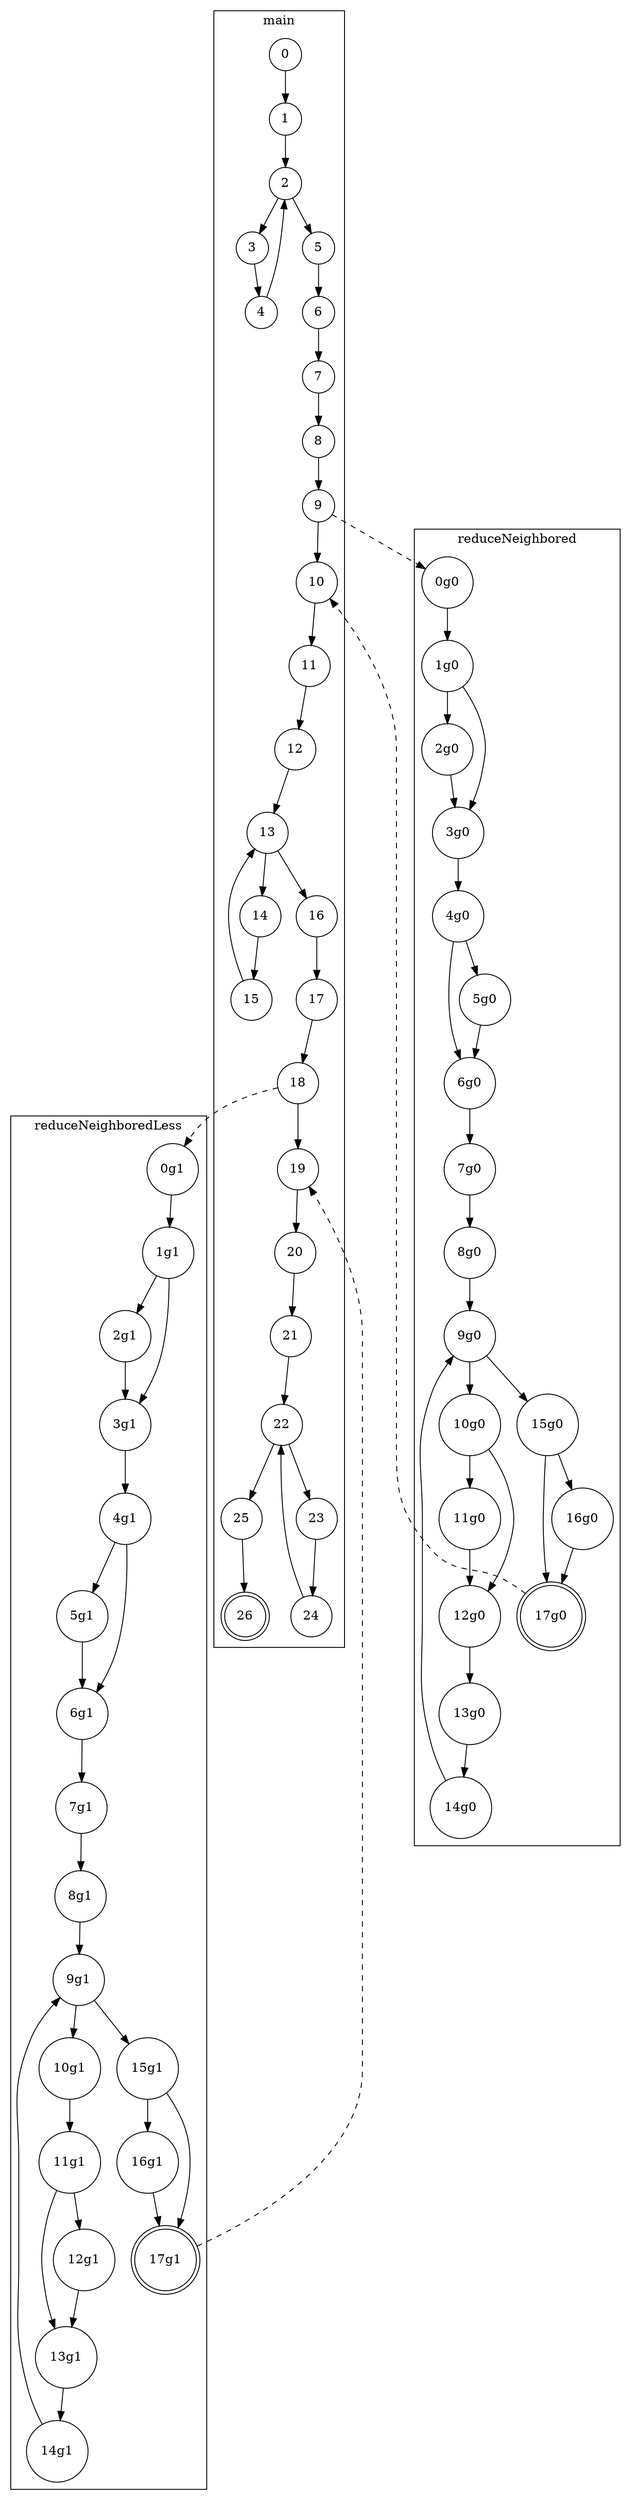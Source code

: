 digraph CFG{
	subgraph cluster_0{
		node [shape = doublecircle] "26";
		node [shape = circle];
		label = "main";
		color=black
		"0" -> "1"; /*beforeloop*/
		"1" -> "2"; /*loop*/
		"2" -> "3"; /*exprStmt*/
		"3" -> "4"; /*loopend*/
		"4" -> "2"; /*loopend*/
		"2" -> "5"; /*exprStmt*/
		"5" -> "6"; /*exprStmt*/
		"6" -> "7"; /*exprStmt*/
		"7" -> "8"; /*exprStmt*/
		"8" -> "9"; /*exprStmt*/
		"9" -> "10"; /*exprStmt*/
		"10" -> "11"; /*exprStmt*/
		"11" -> "12"; /*beforeloop*/
		"12" -> "13"; /*loop*/
		"13" -> "14"; /*exprStmt*/
		"14" -> "15"; /*loopend*/
		"15" -> "13"; /*loopend*/
		"13" -> "16"; /*exprStmt*/
		"16" -> "17"; /*exprStmt*/
		"17" -> "18"; /*exprStmt*/
		"18" -> "19"; /*exprStmt*/
		"19" -> "20"; /*exprStmt*/
		"20" -> "21"; /*beforeloop*/
		"21" -> "22"; /*loop*/
		"22" -> "23"; /*exprStmt*/
		"23" -> "24"; /*loopend*/
		"24" -> "22"; /*loopend*/
		"22" -> "25"; /*exprStmt*/
		"25" -> "26"; /*exprStmt*/
	}
	subgraph cluster_1{
		node [shape = doublecircle] "17g0";
		node [shape = circle];
		label = "reduceNeighbored";
		color=black
		"0g0" -> "1g0"; /*if*/
		"1g0" -> "2g0"; /*then*/
		"2g0" -> "3g0"; /*ifend*/
		"1g0" -> "3g0";/*ifend*/
		"3g0" -> "4g0"; /*if*/
		"4g0" -> "5g0"; /*then*/
		"5g0" -> "6g0"; /*ifend*/
		"4g0" -> "6g0";/*ifend*/
		"6g0" -> "7g0"; /*exprStmt*/
		"7g0" -> "8g0"; /*beforeloop*/
		"8g0" -> "9g0"; /*loop*/
		"9g0" -> "10g0"; /*if*/
		"10g0" -> "11g0"; /*then*/
		"11g0" -> "12g0"; /*ifend*/
		"10g0" -> "12g0";/*ifend*/
		"12g0" -> "13g0"; /*exprStmt*/
		"13g0" -> "14g0"; /*loopend*/
		"14g0" -> "9g0"; /*loopend*/
		"9g0" -> "15g0"; /*if*/
		"15g0" -> "16g0"; /*then*/
		"16g0" -> "17g0"; /*ifend*/
		"15g0" -> "17g0";/*ifend*/
	}
	subgraph cluster_2{
		node [shape = doublecircle] "17g1";
		node [shape = circle];
		label = "reduceNeighboredLess";
		color=black
		"0g1" -> "1g1"; /*if*/
		"1g1" -> "2g1"; /*then*/
		"2g1" -> "3g1"; /*ifend*/
		"1g1" -> "3g1";/*ifend*/
		"3g1" -> "4g1"; /*if*/
		"4g1" -> "5g1"; /*then*/
		"5g1" -> "6g1"; /*ifend*/
		"4g1" -> "6g1";/*ifend*/
		"6g1" -> "7g1"; /*exprStmt*/
		"7g1" -> "8g1"; /*beforeloop*/
		"8g1" -> "9g1"; /*loop*/
		"9g1" -> "10g1"; /*declStmt*/
		"10g1" -> "11g1"; /*if*/
		"11g1" -> "12g1"; /*then*/
		"12g1" -> "13g1"; /*ifend*/
		"11g1" -> "13g1";/*ifend*/
		"13g1" -> "14g1"; /*loopend*/
		"14g1" -> "9g1"; /*loopend*/
		"9g1" -> "15g1"; /*if*/
		"15g1" -> "16g1"; /*then*/
		"16g1" -> "17g1"; /*ifend*/
		"15g1" -> "17g1";/*ifend*/
	}
	"9" -> "0g0" [ style=dashed ];
	"18" -> "0g1" [ style=dashed ];
	"17g0" -> "10" [ style=dashed ];
	"17g1" -> "19" [ style=dashed ];
}